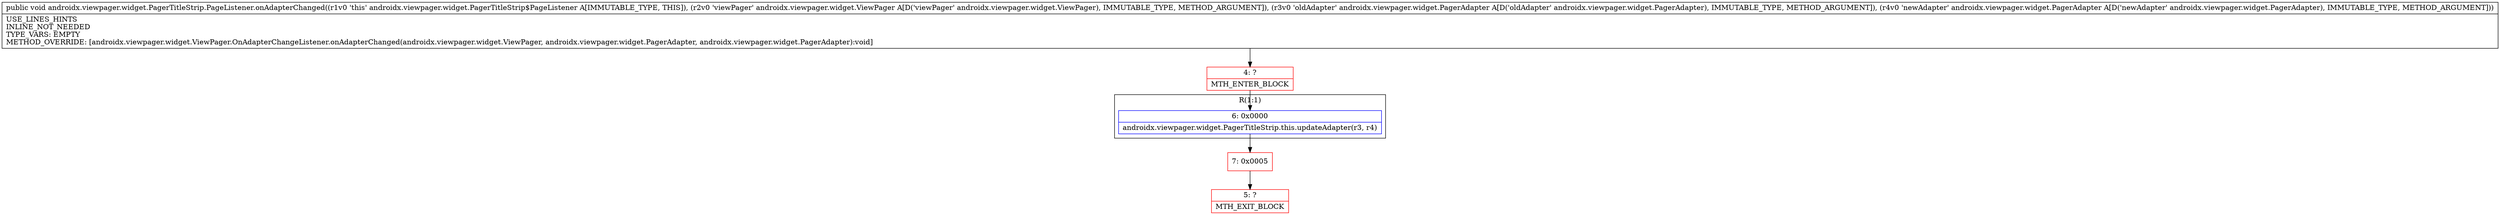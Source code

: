 digraph "CFG forandroidx.viewpager.widget.PagerTitleStrip.PageListener.onAdapterChanged(Landroidx\/viewpager\/widget\/ViewPager;Landroidx\/viewpager\/widget\/PagerAdapter;Landroidx\/viewpager\/widget\/PagerAdapter;)V" {
subgraph cluster_Region_1907647789 {
label = "R(1:1)";
node [shape=record,color=blue];
Node_6 [shape=record,label="{6\:\ 0x0000|androidx.viewpager.widget.PagerTitleStrip.this.updateAdapter(r3, r4)\l}"];
}
Node_4 [shape=record,color=red,label="{4\:\ ?|MTH_ENTER_BLOCK\l}"];
Node_7 [shape=record,color=red,label="{7\:\ 0x0005}"];
Node_5 [shape=record,color=red,label="{5\:\ ?|MTH_EXIT_BLOCK\l}"];
MethodNode[shape=record,label="{public void androidx.viewpager.widget.PagerTitleStrip.PageListener.onAdapterChanged((r1v0 'this' androidx.viewpager.widget.PagerTitleStrip$PageListener A[IMMUTABLE_TYPE, THIS]), (r2v0 'viewPager' androidx.viewpager.widget.ViewPager A[D('viewPager' androidx.viewpager.widget.ViewPager), IMMUTABLE_TYPE, METHOD_ARGUMENT]), (r3v0 'oldAdapter' androidx.viewpager.widget.PagerAdapter A[D('oldAdapter' androidx.viewpager.widget.PagerAdapter), IMMUTABLE_TYPE, METHOD_ARGUMENT]), (r4v0 'newAdapter' androidx.viewpager.widget.PagerAdapter A[D('newAdapter' androidx.viewpager.widget.PagerAdapter), IMMUTABLE_TYPE, METHOD_ARGUMENT]))  | USE_LINES_HINTS\lINLINE_NOT_NEEDED\lTYPE_VARS: EMPTY\lMETHOD_OVERRIDE: [androidx.viewpager.widget.ViewPager.OnAdapterChangeListener.onAdapterChanged(androidx.viewpager.widget.ViewPager, androidx.viewpager.widget.PagerAdapter, androidx.viewpager.widget.PagerAdapter):void]\l}"];
MethodNode -> Node_4;Node_6 -> Node_7;
Node_4 -> Node_6;
Node_7 -> Node_5;
}


